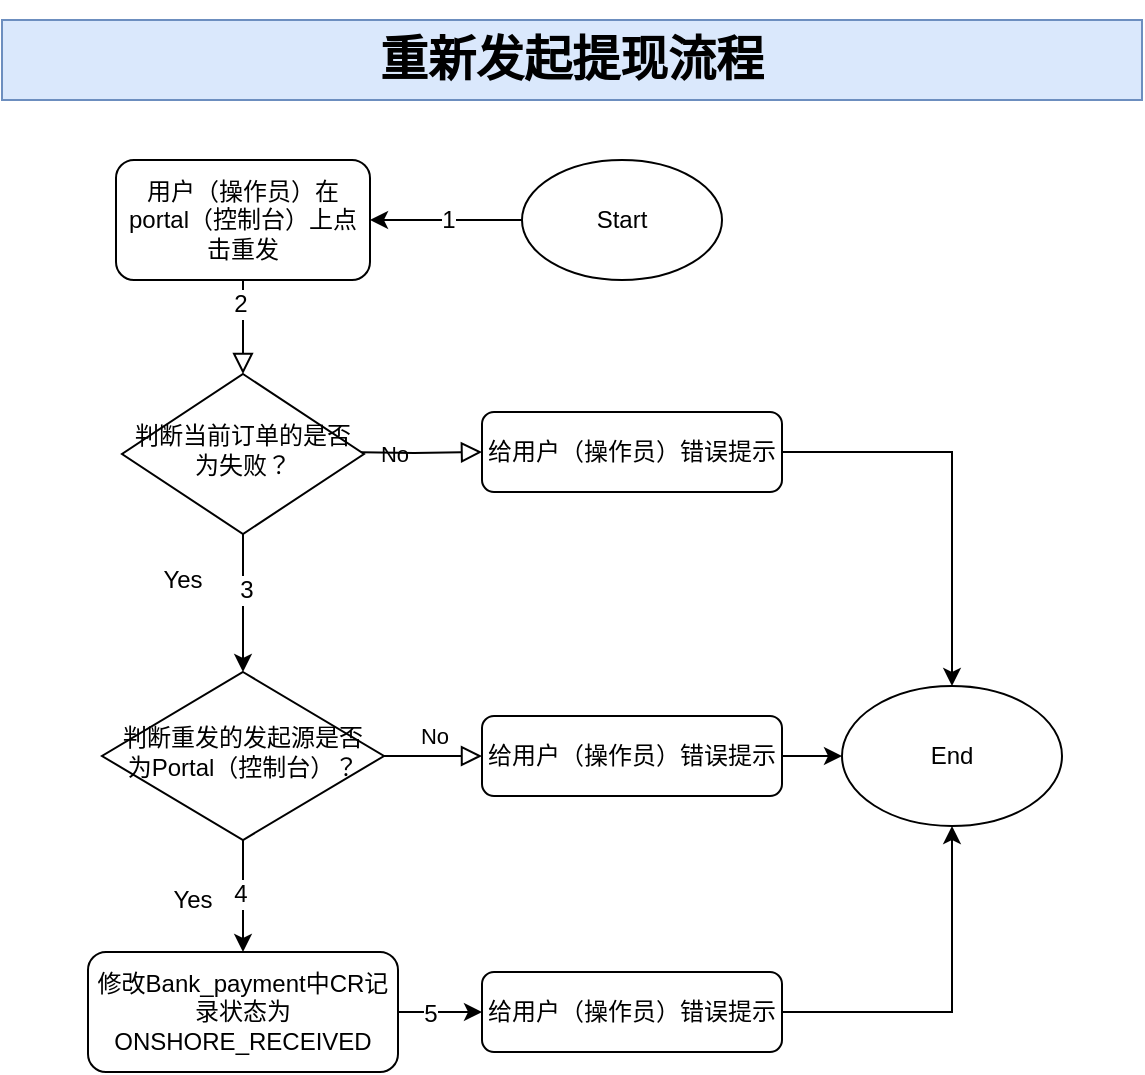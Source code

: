 <mxfile version="12.8.8" type="github"><diagram id="C5RBs43oDa-KdzZeNtuy" name="Page-1"><mxGraphModel dx="1186" dy="614" grid="1" gridSize="10" guides="1" tooltips="1" connect="1" arrows="1" fold="1" page="1" pageScale="1" pageWidth="827" pageHeight="1169" math="0" shadow="0"><root><mxCell id="WIyWlLk6GJQsqaUBKTNV-0"/><mxCell id="WIyWlLk6GJQsqaUBKTNV-1" parent="WIyWlLk6GJQsqaUBKTNV-0"/><mxCell id="WIyWlLk6GJQsqaUBKTNV-2" value="" style="rounded=0;html=1;jettySize=auto;orthogonalLoop=1;fontSize=11;endArrow=block;endFill=0;endSize=8;strokeWidth=1;shadow=0;labelBackgroundColor=none;edgeStyle=orthogonalEdgeStyle;" parent="WIyWlLk6GJQsqaUBKTNV-1" source="WIyWlLk6GJQsqaUBKTNV-3" target="WIyWlLk6GJQsqaUBKTNV-6" edge="1"><mxGeometry relative="1" as="geometry"/></mxCell><mxCell id="IvTjMaLGXLGTpb2T1pRR-16" value="2" style="text;html=1;align=center;verticalAlign=middle;resizable=0;points=[];labelBackgroundColor=#ffffff;" parent="WIyWlLk6GJQsqaUBKTNV-2" vertex="1" connectable="0"><mxGeometry x="-0.48" y="-2" relative="1" as="geometry"><mxPoint as="offset"/></mxGeometry></mxCell><mxCell id="WIyWlLk6GJQsqaUBKTNV-3" value="用户（操作员）在portal（控制台）上点击重发" style="rounded=1;whiteSpace=wrap;html=1;fontSize=12;glass=0;strokeWidth=1;shadow=0;" parent="WIyWlLk6GJQsqaUBKTNV-1" vertex="1"><mxGeometry x="217" y="80" width="127" height="60" as="geometry"/></mxCell><mxCell id="WIyWlLk6GJQsqaUBKTNV-5" value="No" style="edgeStyle=orthogonalEdgeStyle;rounded=0;html=1;jettySize=auto;orthogonalLoop=1;fontSize=11;endArrow=block;endFill=0;endSize=8;strokeWidth=1;shadow=0;labelBackgroundColor=none;" parent="WIyWlLk6GJQsqaUBKTNV-1" target="WIyWlLk6GJQsqaUBKTNV-7" edge="1"><mxGeometry y="10" relative="1" as="geometry"><mxPoint as="offset"/><mxPoint x="331" y="226" as="sourcePoint"/></mxGeometry></mxCell><mxCell id="IvTjMaLGXLGTpb2T1pRR-53" value="" style="edgeStyle=orthogonalEdgeStyle;rounded=0;orthogonalLoop=1;jettySize=auto;html=1;" parent="WIyWlLk6GJQsqaUBKTNV-1" source="WIyWlLk6GJQsqaUBKTNV-6" target="WIyWlLk6GJQsqaUBKTNV-10" edge="1"><mxGeometry relative="1" as="geometry"/></mxCell><mxCell id="IvTjMaLGXLGTpb2T1pRR-54" value="3" style="text;html=1;align=center;verticalAlign=middle;resizable=0;points=[];labelBackgroundColor=#ffffff;" parent="IvTjMaLGXLGTpb2T1pRR-53" vertex="1" connectable="0"><mxGeometry x="-0.188" y="1" relative="1" as="geometry"><mxPoint as="offset"/></mxGeometry></mxCell><mxCell id="WIyWlLk6GJQsqaUBKTNV-6" value="判断当前订单的是否为失败？" style="rhombus;whiteSpace=wrap;html=1;shadow=0;fontFamily=Helvetica;fontSize=12;align=center;strokeWidth=1;spacing=6;spacingTop=-4;" parent="WIyWlLk6GJQsqaUBKTNV-1" vertex="1"><mxGeometry x="220" y="187" width="121" height="80" as="geometry"/></mxCell><mxCell id="IvTjMaLGXLGTpb2T1pRR-6" value="" style="edgeStyle=orthogonalEdgeStyle;rounded=0;orthogonalLoop=1;jettySize=auto;html=1;entryX=0.5;entryY=0;entryDx=0;entryDy=0;" parent="WIyWlLk6GJQsqaUBKTNV-1" source="WIyWlLk6GJQsqaUBKTNV-7" target="IvTjMaLGXLGTpb2T1pRR-2" edge="1"><mxGeometry relative="1" as="geometry"><mxPoint x="635" y="311" as="targetPoint"/></mxGeometry></mxCell><mxCell id="WIyWlLk6GJQsqaUBKTNV-7" value="给用户（操作员）错误提示" style="rounded=1;whiteSpace=wrap;html=1;fontSize=12;glass=0;strokeWidth=1;shadow=0;" parent="WIyWlLk6GJQsqaUBKTNV-1" vertex="1"><mxGeometry x="400" y="206" width="150" height="40" as="geometry"/></mxCell><mxCell id="WIyWlLk6GJQsqaUBKTNV-9" value="No" style="edgeStyle=orthogonalEdgeStyle;rounded=0;html=1;jettySize=auto;orthogonalLoop=1;fontSize=11;endArrow=block;endFill=0;endSize=8;strokeWidth=1;shadow=0;labelBackgroundColor=none;" parent="WIyWlLk6GJQsqaUBKTNV-1" source="WIyWlLk6GJQsqaUBKTNV-10" target="WIyWlLk6GJQsqaUBKTNV-12" edge="1"><mxGeometry y="10" relative="1" as="geometry"><mxPoint as="offset"/></mxGeometry></mxCell><mxCell id="IvTjMaLGXLGTpb2T1pRR-55" value="" style="edgeStyle=orthogonalEdgeStyle;rounded=0;orthogonalLoop=1;jettySize=auto;html=1;" parent="WIyWlLk6GJQsqaUBKTNV-1" source="WIyWlLk6GJQsqaUBKTNV-10" target="WIyWlLk6GJQsqaUBKTNV-11" edge="1"><mxGeometry relative="1" as="geometry"/></mxCell><mxCell id="IvTjMaLGXLGTpb2T1pRR-56" value="4" style="text;html=1;align=center;verticalAlign=middle;resizable=0;points=[];labelBackgroundColor=#ffffff;" parent="IvTjMaLGXLGTpb2T1pRR-55" vertex="1" connectable="0"><mxGeometry x="-0.036" y="-2" relative="1" as="geometry"><mxPoint as="offset"/></mxGeometry></mxCell><mxCell id="WIyWlLk6GJQsqaUBKTNV-10" value="判断重发的发起源是否为Portal（控制台）？" style="rhombus;whiteSpace=wrap;html=1;shadow=0;fontFamily=Helvetica;fontSize=12;align=center;strokeWidth=1;spacing=6;spacingTop=-4;" parent="WIyWlLk6GJQsqaUBKTNV-1" vertex="1"><mxGeometry x="210" y="336" width="141" height="84" as="geometry"/></mxCell><mxCell id="IvTjMaLGXLGTpb2T1pRR-14" value="" style="edgeStyle=orthogonalEdgeStyle;rounded=0;orthogonalLoop=1;jettySize=auto;html=1;entryX=0;entryY=0.5;entryDx=0;entryDy=0;" parent="WIyWlLk6GJQsqaUBKTNV-1" source="WIyWlLk6GJQsqaUBKTNV-11" target="IvTjMaLGXLGTpb2T1pRR-58" edge="1"><mxGeometry relative="1" as="geometry"><mxPoint x="640" y="416" as="targetPoint"/></mxGeometry></mxCell><mxCell id="IvTjMaLGXLGTpb2T1pRR-19" value="5" style="text;html=1;align=center;verticalAlign=middle;resizable=0;points=[];labelBackgroundColor=#ffffff;" parent="IvTjMaLGXLGTpb2T1pRR-14" vertex="1" connectable="0"><mxGeometry x="-0.235" y="-1" relative="1" as="geometry"><mxPoint as="offset"/></mxGeometry></mxCell><mxCell id="WIyWlLk6GJQsqaUBKTNV-11" value="修改Bank_payment中CR记录状态为ONSHORE_RECEIVED" style="rounded=1;whiteSpace=wrap;html=1;fontSize=12;glass=0;strokeWidth=1;shadow=0;" parent="WIyWlLk6GJQsqaUBKTNV-1" vertex="1"><mxGeometry x="203" y="476" width="155" height="60" as="geometry"/></mxCell><mxCell id="IvTjMaLGXLGTpb2T1pRR-10" value="" style="edgeStyle=orthogonalEdgeStyle;rounded=0;orthogonalLoop=1;jettySize=auto;html=1;entryX=0;entryY=0.5;entryDx=0;entryDy=0;" parent="WIyWlLk6GJQsqaUBKTNV-1" source="WIyWlLk6GJQsqaUBKTNV-12" target="IvTjMaLGXLGTpb2T1pRR-2" edge="1"><mxGeometry relative="1" as="geometry"><mxPoint x="580" y="376" as="targetPoint"/></mxGeometry></mxCell><mxCell id="WIyWlLk6GJQsqaUBKTNV-12" value="给用户（操作员）错误提示" style="rounded=1;whiteSpace=wrap;html=1;fontSize=12;glass=0;strokeWidth=1;shadow=0;" parent="WIyWlLk6GJQsqaUBKTNV-1" vertex="1"><mxGeometry x="400" y="358" width="150" height="40" as="geometry"/></mxCell><mxCell id="IvTjMaLGXLGTpb2T1pRR-2" value="End" style="ellipse;whiteSpace=wrap;html=1;" parent="WIyWlLk6GJQsqaUBKTNV-1" vertex="1"><mxGeometry x="580" y="343" width="110" height="70" as="geometry"/></mxCell><mxCell id="IvTjMaLGXLGTpb2T1pRR-8" value="" style="edgeStyle=orthogonalEdgeStyle;rounded=0;orthogonalLoop=1;jettySize=auto;html=1;exitX=0;exitY=0.5;exitDx=0;exitDy=0;" parent="WIyWlLk6GJQsqaUBKTNV-1" source="IvTjMaLGXLGTpb2T1pRR-7" target="WIyWlLk6GJQsqaUBKTNV-3" edge="1"><mxGeometry relative="1" as="geometry"/></mxCell><mxCell id="IvTjMaLGXLGTpb2T1pRR-15" value="1" style="text;html=1;align=center;verticalAlign=middle;resizable=0;points=[];labelBackgroundColor=#ffffff;" parent="IvTjMaLGXLGTpb2T1pRR-8" vertex="1" connectable="0"><mxGeometry x="-0.031" relative="1" as="geometry"><mxPoint as="offset"/></mxGeometry></mxCell><mxCell id="IvTjMaLGXLGTpb2T1pRR-7" value="Start" style="ellipse;whiteSpace=wrap;html=1;" parent="WIyWlLk6GJQsqaUBKTNV-1" vertex="1"><mxGeometry x="420" y="80" width="100" height="60" as="geometry"/></mxCell><mxCell id="IvTjMaLGXLGTpb2T1pRR-21" value="&lt;h1&gt;重新发起提现流程&lt;/h1&gt;" style="text;html=1;strokeColor=#6c8ebf;fillColor=#dae8fc;spacing=5;spacingTop=-20;whiteSpace=wrap;overflow=hidden;rounded=0;align=center;" parent="WIyWlLk6GJQsqaUBKTNV-1" vertex="1"><mxGeometry x="160" y="10" width="570" height="40" as="geometry"/></mxCell><mxCell id="IvTjMaLGXLGTpb2T1pRR-50" value="Yes" style="text;html=1;align=center;verticalAlign=middle;resizable=0;points=[];autosize=1;" parent="WIyWlLk6GJQsqaUBKTNV-1" vertex="1"><mxGeometry x="230" y="280" width="40" height="20" as="geometry"/></mxCell><mxCell id="IvTjMaLGXLGTpb2T1pRR-57" value="Yes" style="text;html=1;align=center;verticalAlign=middle;resizable=0;points=[];autosize=1;" parent="WIyWlLk6GJQsqaUBKTNV-1" vertex="1"><mxGeometry x="235" y="440" width="40" height="20" as="geometry"/></mxCell><mxCell id="IvTjMaLGXLGTpb2T1pRR-60" value="" style="edgeStyle=orthogonalEdgeStyle;rounded=0;orthogonalLoop=1;jettySize=auto;html=1;entryX=0.5;entryY=1;entryDx=0;entryDy=0;" parent="WIyWlLk6GJQsqaUBKTNV-1" source="IvTjMaLGXLGTpb2T1pRR-58" target="IvTjMaLGXLGTpb2T1pRR-2" edge="1"><mxGeometry relative="1" as="geometry"><mxPoint x="630" y="506" as="targetPoint"/></mxGeometry></mxCell><mxCell id="IvTjMaLGXLGTpb2T1pRR-58" value="给用户（操作员）错误提示" style="rounded=1;whiteSpace=wrap;html=1;fontSize=12;glass=0;strokeWidth=1;shadow=0;" parent="WIyWlLk6GJQsqaUBKTNV-1" vertex="1"><mxGeometry x="400" y="486" width="150" height="40" as="geometry"/></mxCell></root></mxGraphModel></diagram></mxfile>